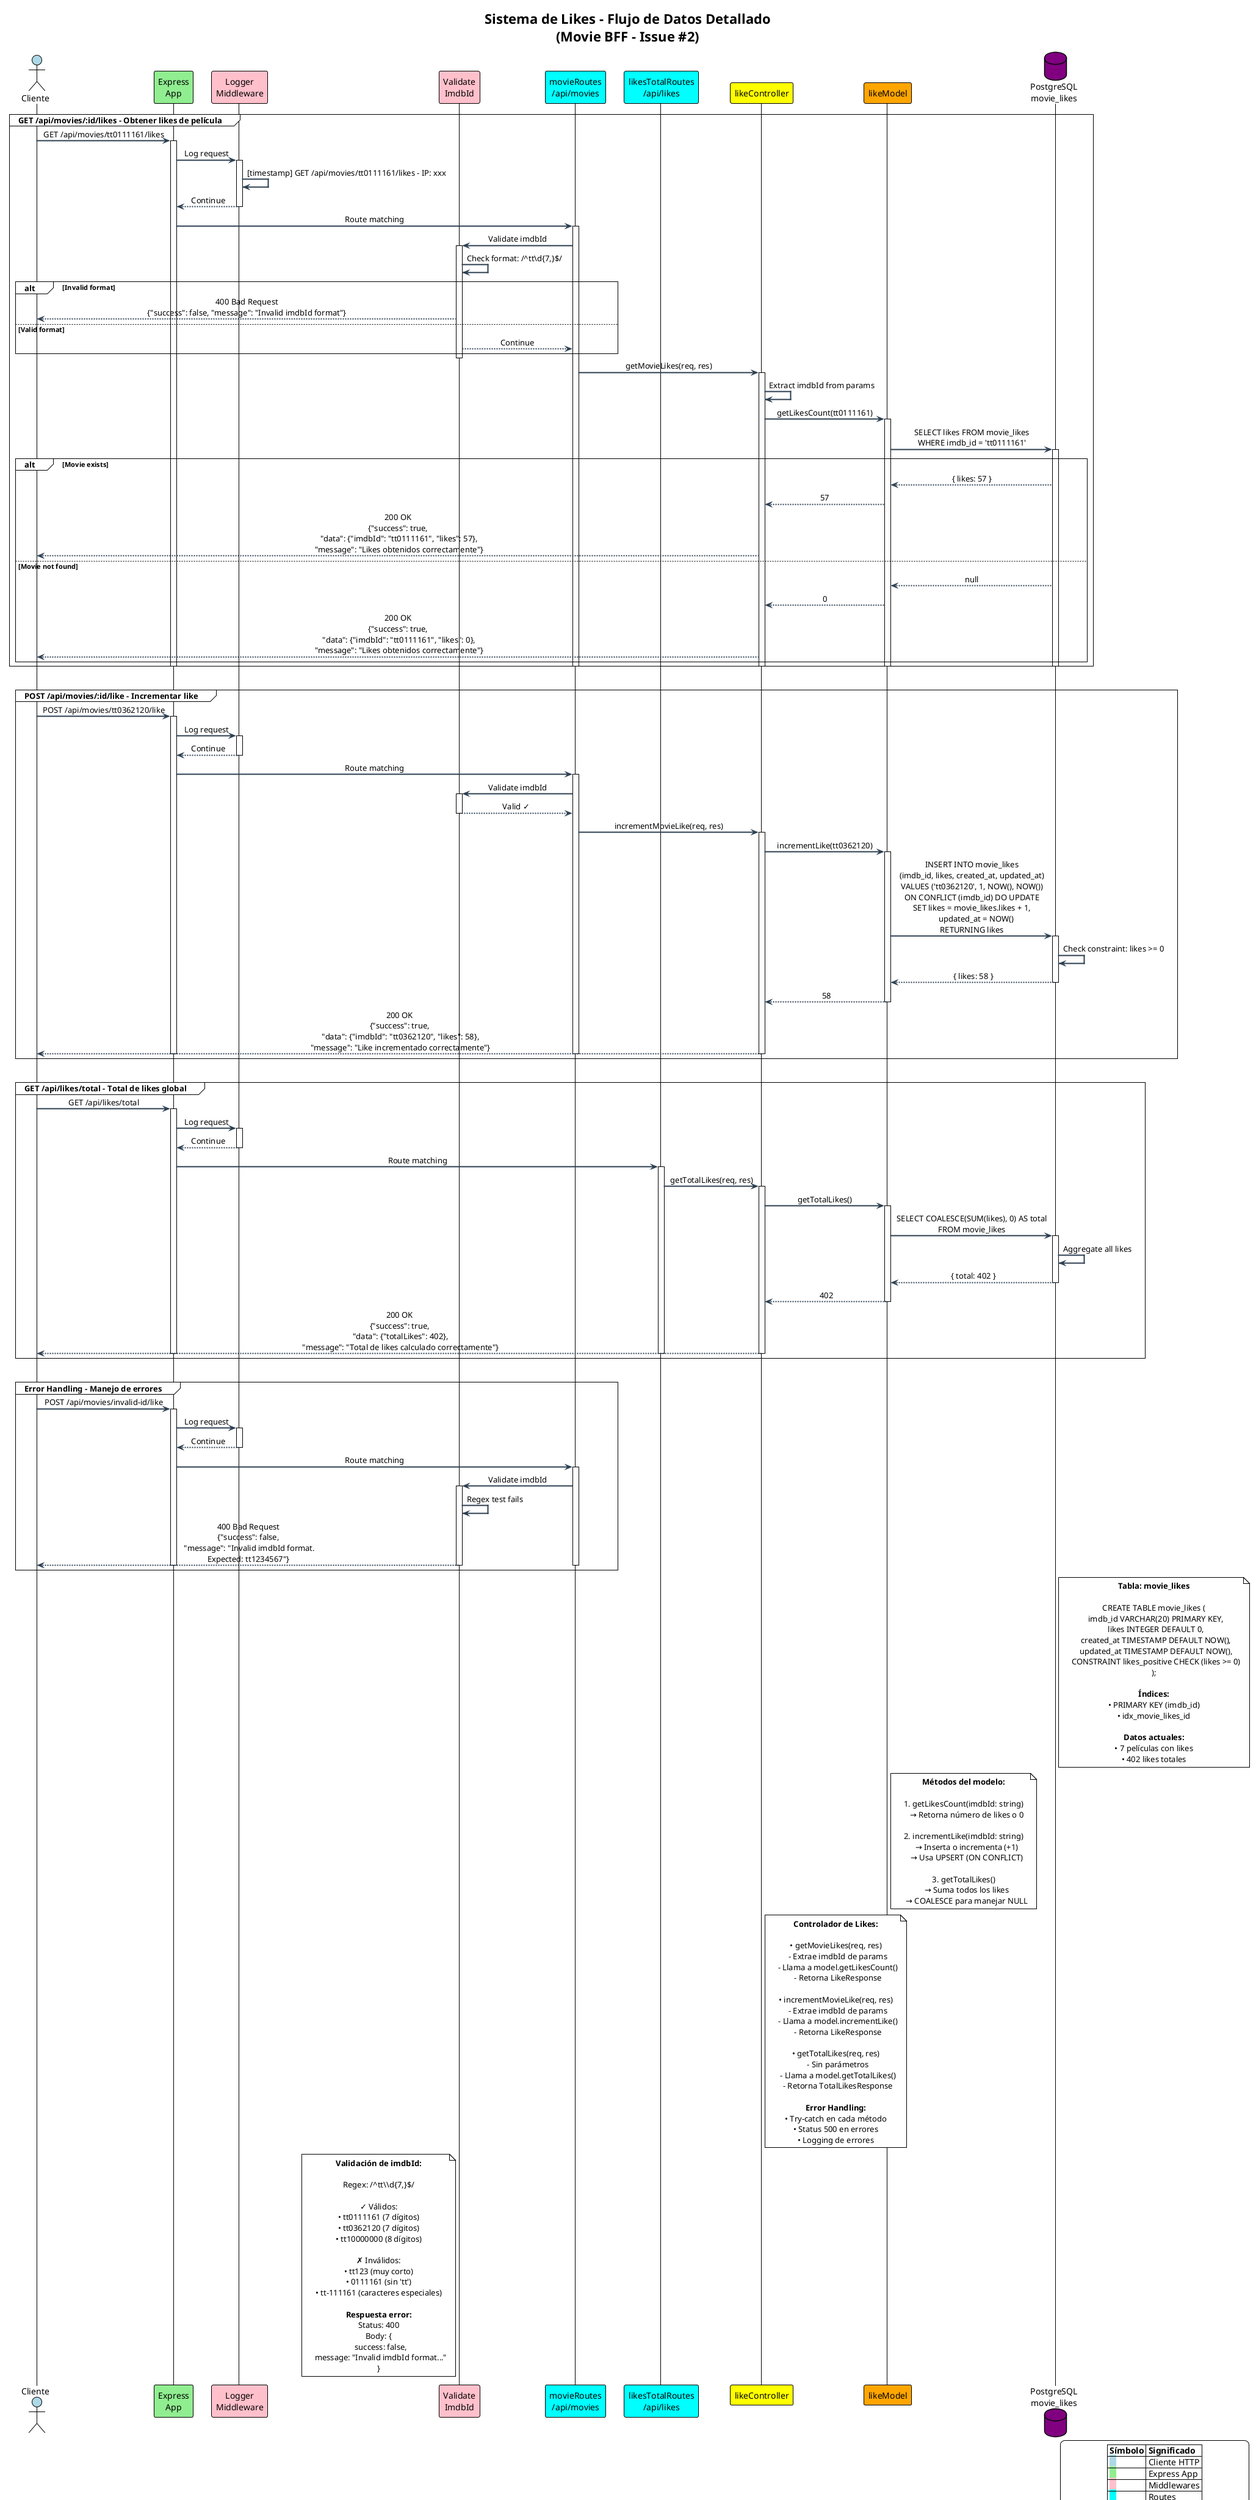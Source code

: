 @startuml Flujo de Datos - Sistema de Likes
!theme plain
skinparam backgroundColor #FFFFFF
skinparam defaultTextAlignment center
skinparam ArrowColor #2C3E50
skinparam ArrowThickness 2

title Sistema de Likes - Flujo de Datos Detallado\n(Movie BFF - Issue #2)

actor Cliente as client #LightBlue
participant "Express\nApp" as app #LightGreen
participant "Logger\nMiddleware" as logger #Pink
participant "Validate\nImdbId" as validator #Pink
participant "movieRoutes\n/api/movies" as movieRoutes #Cyan
participant "likesTotalRoutes\n/api/likes" as likesRoutes #Cyan
participant "likeController" as controller #Yellow
participant "likeModel" as model #Orange
database "PostgreSQL\nmovie_likes" as db #Purple

' =====================================================
' CASO 1: GET /api/movies/:id/likes
' =====================================================

group GET /api/movies/:id/likes - Obtener likes de película
    client -> app : GET /api/movies/tt0111161/likes
    activate app
    
    app -> logger : Log request
    activate logger
    logger -> logger : [timestamp] GET /api/movies/tt0111161/likes - IP: xxx
    logger --> app : Continue
    deactivate logger
    
    app -> movieRoutes : Route matching
    activate movieRoutes
    
    movieRoutes -> validator : Validate imdbId
    activate validator
    validator -> validator : Check format: /^tt\\d{7,}$/
    alt Invalid format
        validator --> client : 400 Bad Request\n{"success": false, "message": "Invalid imdbId format"}
    else Valid format
        validator --> movieRoutes : Continue
    end
    deactivate validator
    
    movieRoutes -> controller : getMovieLikes(req, res)
    activate controller
    
    controller -> controller : Extract imdbId from params
    controller -> model : getLikesCount(tt0111161)
    activate model
    
    model -> db : SELECT likes FROM movie_likes\nWHERE imdb_id = 'tt0111161'
    activate db
    
    alt Movie exists
        db --> model : { likes: 57 }
        model --> controller : 57
        controller --> client : 200 OK\n{"success": true,\n "data": {"imdbId": "tt0111161", "likes": 57},\n "message": "Likes obtenidos correctamente"}
    else Movie not found
        db --> model : null
        model --> controller : 0
        controller --> client : 200 OK\n{"success": true,\n "data": {"imdbId": "tt0111161", "likes": 0},\n "message": "Likes obtenidos correctamente"}
    end
    
    deactivate db
    deactivate model
    deactivate controller
    deactivate movieRoutes
    deactivate app
end

|||

' =====================================================
' CASO 2: POST /api/movies/:id/like
' =====================================================

group POST /api/movies/:id/like - Incrementar like
    client -> app : POST /api/movies/tt0362120/like
    activate app
    
    app -> logger : Log request
    activate logger
    logger --> app : Continue
    deactivate logger
    
    app -> movieRoutes : Route matching
    activate movieRoutes
    
    movieRoutes -> validator : Validate imdbId
    activate validator
    validator --> movieRoutes : Valid ✓
    deactivate validator
    
    movieRoutes -> controller : incrementMovieLike(req, res)
    activate controller
    
    controller -> model : incrementLike(tt0362120)
    activate model
    
    model -> db : INSERT INTO movie_likes\n(imdb_id, likes, created_at, updated_at)\nVALUES ('tt0362120', 1, NOW(), NOW())\nON CONFLICT (imdb_id) DO UPDATE\nSET likes = movie_likes.likes + 1,\n    updated_at = NOW()\nRETURNING likes
    activate db
    
    db -> db : Check constraint: likes >= 0
    db --> model : { likes: 58 }
    deactivate db
    
    model --> controller : 58
    deactivate model
    
    controller --> client : 200 OK\n{"success": true,\n "data": {"imdbId": "tt0362120", "likes": 58},\n "message": "Like incrementado correctamente"}
    deactivate controller
    deactivate movieRoutes
    deactivate app
end

|||

' =====================================================
' CASO 3: GET /api/likes/total
' =====================================================

group GET /api/likes/total - Total de likes global
    client -> app : GET /api/likes/total
    activate app
    
    app -> logger : Log request
    activate logger
    logger --> app : Continue
    deactivate logger
    
    app -> likesRoutes : Route matching
    activate likesRoutes
    
    likesRoutes -> controller : getTotalLikes(req, res)
    activate controller
    
    controller -> model : getTotalLikes()
    activate model
    
    model -> db : SELECT COALESCE(SUM(likes), 0) AS total\nFROM movie_likes
    activate db
    
    db -> db : Aggregate all likes
    db --> model : { total: 402 }
    deactivate db
    
    model --> controller : 402
    deactivate model
    
    controller --> client : 200 OK\n{"success": true,\n "data": {"totalLikes": 402},\n "message": "Total de likes calculado correctamente"}
    deactivate controller
    deactivate likesRoutes
    deactivate app
end

|||

' =====================================================
' CASO 4: Error Handling
' =====================================================

group Error Handling - Manejo de errores
    client -> app : POST /api/movies/invalid-id/like
    activate app
    
    app -> logger : Log request
    activate logger
    logger --> app : Continue
    deactivate logger
    
    app -> movieRoutes : Route matching
    activate movieRoutes
    
    movieRoutes -> validator : Validate imdbId
    activate validator
    validator -> validator : Regex test fails
    validator --> client : 400 Bad Request\n{"success": false,\n "message": "Invalid imdbId format.\nExpected: tt1234567"}
    deactivate validator
    deactivate movieRoutes
    deactivate app
end

note right of db
  **Tabla: movie_likes**
  
  CREATE TABLE movie_likes (
    imdb_id VARCHAR(20) PRIMARY KEY,
    likes INTEGER DEFAULT 0,
    created_at TIMESTAMP DEFAULT NOW(),
    updated_at TIMESTAMP DEFAULT NOW(),
    CONSTRAINT likes_positive CHECK (likes >= 0)
  );
  
  **Índices:**
  • PRIMARY KEY (imdb_id)
  • idx_movie_likes_id
  
  **Datos actuales:**
  • 7 películas con likes
  • 402 likes totales
end note

note right of model
  **Métodos del modelo:**
  
  1. getLikesCount(imdbId: string)
     → Retorna número de likes o 0
  
  2. incrementLike(imdbId: string)
     → Inserta o incrementa (+1)
     → Usa UPSERT (ON CONFLICT)
  
  3. getTotalLikes()
     → Suma todos los likes
     → COALESCE para manejar NULL
end note

note right of controller
  **Controlador de Likes:**
  
  • getMovieLikes(req, res)
    - Extrae imdbId de params
    - Llama a model.getLikesCount()
    - Retorna LikeResponse
  
  • incrementMovieLike(req, res)
    - Extrae imdbId de params
    - Llama a model.incrementLike()
    - Retorna LikeResponse
  
  • getTotalLikes(req, res)
    - Sin parámetros
    - Llama a model.getTotalLikes()
    - Retorna TotalLikesResponse
  
  **Error Handling:**
  • Try-catch en cada método
  • Status 500 en errores
  • Logging de errores
end note

note left of validator
  **Validación de imdbId:**
  
  Regex: /^tt\\d{7,}$/
  
  ✓ Válidos:
  • tt0111161 (7 dígitos)
  • tt0362120 (7 dígitos)
  • tt10000000 (8 dígitos)
  
  ✗ Inválidos:
  • tt123 (muy corto)
  • 0111161 (sin 'tt')
  • tt-111161 (caracteres especiales)
  
  **Respuesta error:**
  Status: 400
  Body: {
    success: false,
    message: "Invalid imdbId format..."
  }
end note

legend right
  |= Símbolo |= Significado |
  | <back:#LightBlue>   </back> | Cliente HTTP |
  | <back:#LightGreen>   </back> | Express App |
  | <back:#Pink>   </back> | Middlewares |
  | <back:#Cyan>   </back> | Routes |
  | <back:#Yellow>   </back> | Controllers |
  | <back:#Orange>   </back> | Models |
  | <back:#Purple>   </back> | Database |
  
  **Estados HTTP:**
  • 200 OK - Operación exitosa
  • 400 Bad Request - Validación fallida
  • 500 Internal Server Error - Error del servidor
  
  **Características:**
  • CORS habilitado (*)
  • Logging de todas las requests
  • Validación de formato imdbId
  • Transacciones atómicas en DB
  • Constraints en base de datos
endlegend

@enduml
